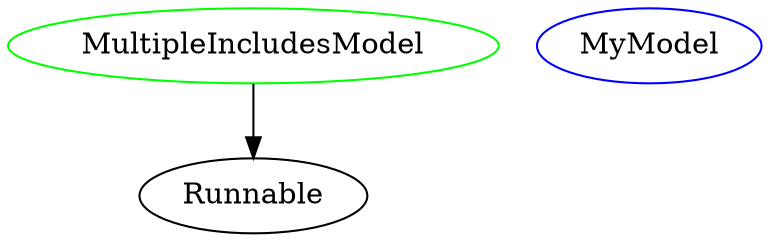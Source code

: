 digraph "MultipleIncludesModel" {
  overlap = false
  splines = true
  injector [label="MultipleIncludesModel",color=green];
  node2 [label="Runnable"];
  node1 [label="MyModel",color=blue];
  injector -> node2 [];
}
